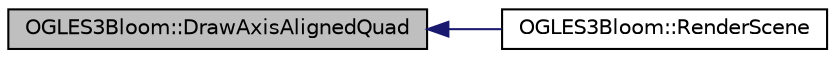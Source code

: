 digraph "OGLES3Bloom::DrawAxisAlignedQuad"
{
  edge [fontname="Helvetica",fontsize="10",labelfontname="Helvetica",labelfontsize="10"];
  node [fontname="Helvetica",fontsize="10",shape=record];
  rankdir="LR";
  Node1 [label="OGLES3Bloom::DrawAxisAlignedQuad",height=0.2,width=0.4,color="black", fillcolor="grey75", style="filled", fontcolor="black"];
  Node1 -> Node2 [dir="back",color="midnightblue",fontsize="10",style="solid"];
  Node2 [label="OGLES3Bloom::RenderScene",height=0.2,width=0.4,color="black", fillcolor="white", style="filled",URL="$class_o_g_l_e_s3_bloom.html#a59f9a13e4b1469773f0462059a008860"];
}
